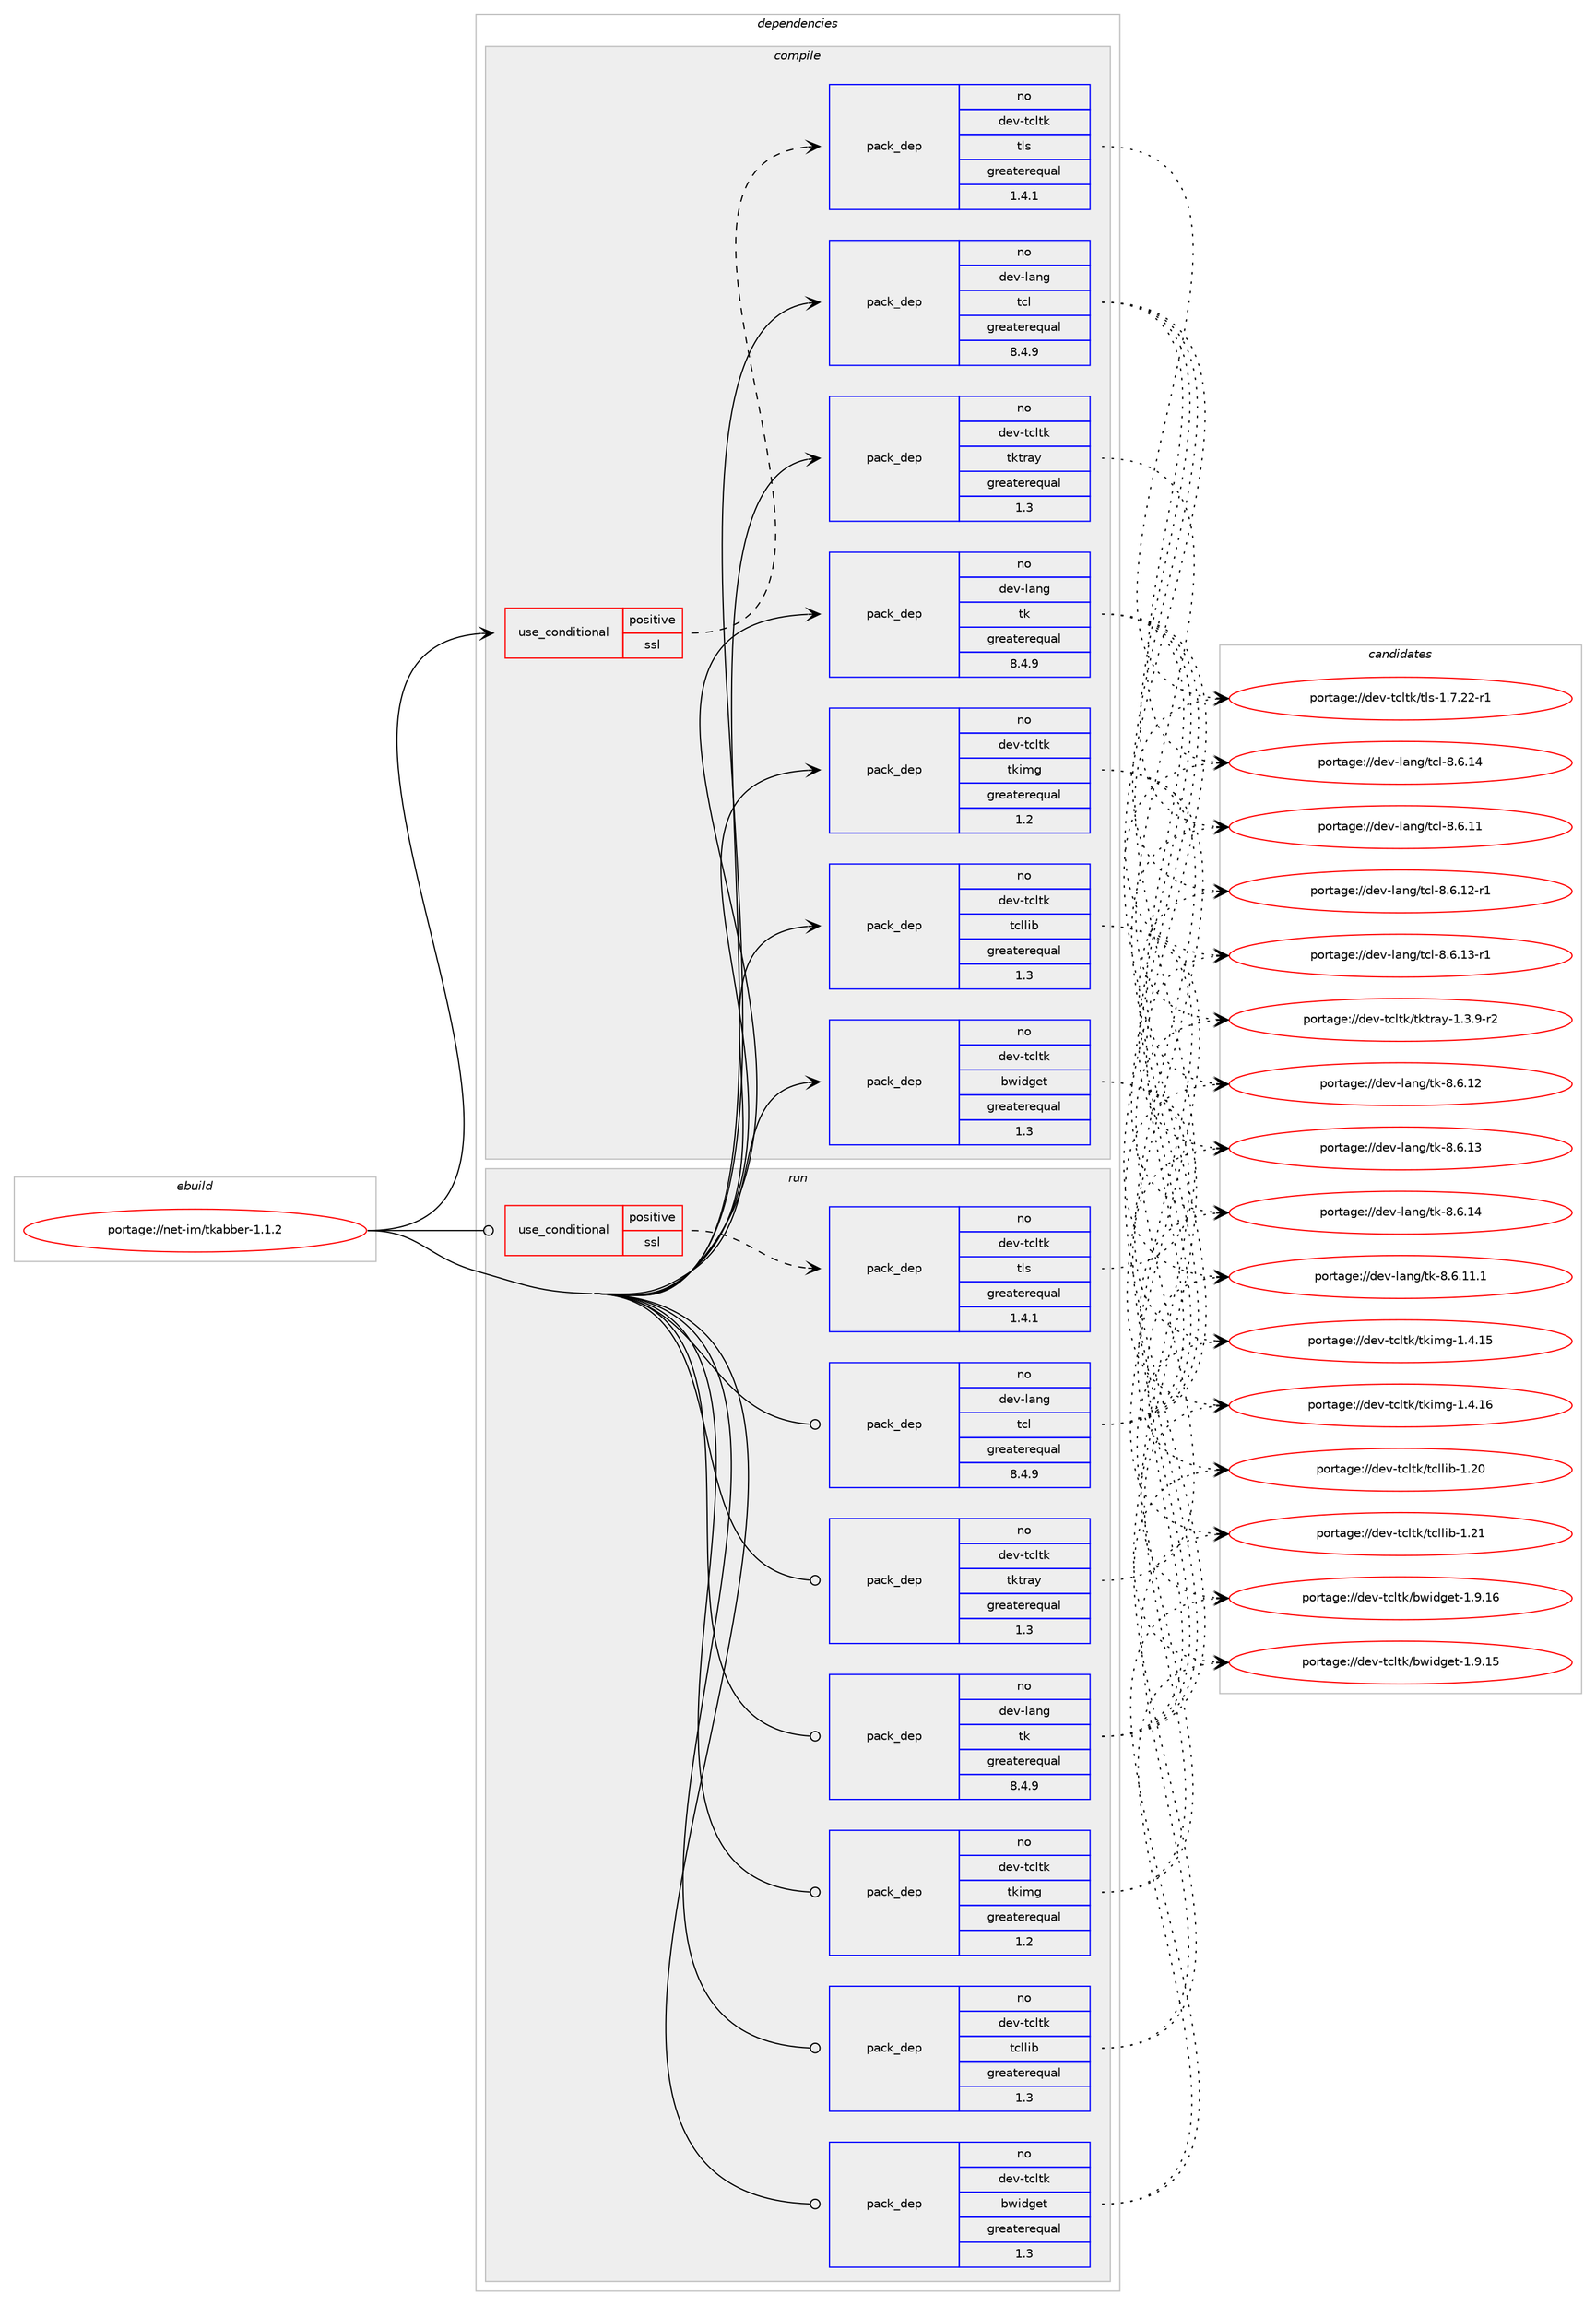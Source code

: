 digraph prolog {

# *************
# Graph options
# *************

newrank=true;
concentrate=true;
compound=true;
graph [rankdir=LR,fontname=Helvetica,fontsize=10,ranksep=1.5];#, ranksep=2.5, nodesep=0.2];
edge  [arrowhead=vee];
node  [fontname=Helvetica,fontsize=10];

# **********
# The ebuild
# **********

subgraph cluster_leftcol {
color=gray;
rank=same;
label=<<i>ebuild</i>>;
id [label="portage://net-im/tkabber-1.1.2", color=red, width=4, href="../net-im/tkabber-1.1.2.svg"];
}

# ****************
# The dependencies
# ****************

subgraph cluster_midcol {
color=gray;
label=<<i>dependencies</i>>;
subgraph cluster_compile {
fillcolor="#eeeeee";
style=filled;
label=<<i>compile</i>>;
subgraph cond219 {
dependency249 [label=<<TABLE BORDER="0" CELLBORDER="1" CELLSPACING="0" CELLPADDING="4"><TR><TD ROWSPAN="3" CELLPADDING="10">use_conditional</TD></TR><TR><TD>positive</TD></TR><TR><TD>ssl</TD></TR></TABLE>>, shape=none, color=red];
subgraph pack30 {
dependency250 [label=<<TABLE BORDER="0" CELLBORDER="1" CELLSPACING="0" CELLPADDING="4" WIDTH="220"><TR><TD ROWSPAN="6" CELLPADDING="30">pack_dep</TD></TR><TR><TD WIDTH="110">no</TD></TR><TR><TD>dev-tcltk</TD></TR><TR><TD>tls</TD></TR><TR><TD>greaterequal</TD></TR><TR><TD>1.4.1</TD></TR></TABLE>>, shape=none, color=blue];
}
dependency249:e -> dependency250:w [weight=20,style="dashed",arrowhead="vee"];
}
id:e -> dependency249:w [weight=20,style="solid",arrowhead="vee"];
subgraph pack31 {
dependency251 [label=<<TABLE BORDER="0" CELLBORDER="1" CELLSPACING="0" CELLPADDING="4" WIDTH="220"><TR><TD ROWSPAN="6" CELLPADDING="30">pack_dep</TD></TR><TR><TD WIDTH="110">no</TD></TR><TR><TD>dev-lang</TD></TR><TR><TD>tcl</TD></TR><TR><TD>greaterequal</TD></TR><TR><TD>8.4.9</TD></TR></TABLE>>, shape=none, color=blue];
}
id:e -> dependency251:w [weight=20,style="solid",arrowhead="vee"];
subgraph pack32 {
dependency252 [label=<<TABLE BORDER="0" CELLBORDER="1" CELLSPACING="0" CELLPADDING="4" WIDTH="220"><TR><TD ROWSPAN="6" CELLPADDING="30">pack_dep</TD></TR><TR><TD WIDTH="110">no</TD></TR><TR><TD>dev-lang</TD></TR><TR><TD>tk</TD></TR><TR><TD>greaterequal</TD></TR><TR><TD>8.4.9</TD></TR></TABLE>>, shape=none, color=blue];
}
id:e -> dependency252:w [weight=20,style="solid",arrowhead="vee"];
subgraph pack33 {
dependency253 [label=<<TABLE BORDER="0" CELLBORDER="1" CELLSPACING="0" CELLPADDING="4" WIDTH="220"><TR><TD ROWSPAN="6" CELLPADDING="30">pack_dep</TD></TR><TR><TD WIDTH="110">no</TD></TR><TR><TD>dev-tcltk</TD></TR><TR><TD>bwidget</TD></TR><TR><TD>greaterequal</TD></TR><TR><TD>1.3</TD></TR></TABLE>>, shape=none, color=blue];
}
id:e -> dependency253:w [weight=20,style="solid",arrowhead="vee"];
subgraph pack34 {
dependency254 [label=<<TABLE BORDER="0" CELLBORDER="1" CELLSPACING="0" CELLPADDING="4" WIDTH="220"><TR><TD ROWSPAN="6" CELLPADDING="30">pack_dep</TD></TR><TR><TD WIDTH="110">no</TD></TR><TR><TD>dev-tcltk</TD></TR><TR><TD>tcllib</TD></TR><TR><TD>greaterequal</TD></TR><TR><TD>1.3</TD></TR></TABLE>>, shape=none, color=blue];
}
id:e -> dependency254:w [weight=20,style="solid",arrowhead="vee"];
subgraph pack35 {
dependency255 [label=<<TABLE BORDER="0" CELLBORDER="1" CELLSPACING="0" CELLPADDING="4" WIDTH="220"><TR><TD ROWSPAN="6" CELLPADDING="30">pack_dep</TD></TR><TR><TD WIDTH="110">no</TD></TR><TR><TD>dev-tcltk</TD></TR><TR><TD>tkimg</TD></TR><TR><TD>greaterequal</TD></TR><TR><TD>1.2</TD></TR></TABLE>>, shape=none, color=blue];
}
id:e -> dependency255:w [weight=20,style="solid",arrowhead="vee"];
subgraph pack36 {
dependency256 [label=<<TABLE BORDER="0" CELLBORDER="1" CELLSPACING="0" CELLPADDING="4" WIDTH="220"><TR><TD ROWSPAN="6" CELLPADDING="30">pack_dep</TD></TR><TR><TD WIDTH="110">no</TD></TR><TR><TD>dev-tcltk</TD></TR><TR><TD>tktray</TD></TR><TR><TD>greaterequal</TD></TR><TR><TD>1.3</TD></TR></TABLE>>, shape=none, color=blue];
}
id:e -> dependency256:w [weight=20,style="solid",arrowhead="vee"];
}
subgraph cluster_compileandrun {
fillcolor="#eeeeee";
style=filled;
label=<<i>compile and run</i>>;
}
subgraph cluster_run {
fillcolor="#eeeeee";
style=filled;
label=<<i>run</i>>;
subgraph cond220 {
dependency257 [label=<<TABLE BORDER="0" CELLBORDER="1" CELLSPACING="0" CELLPADDING="4"><TR><TD ROWSPAN="3" CELLPADDING="10">use_conditional</TD></TR><TR><TD>positive</TD></TR><TR><TD>ssl</TD></TR></TABLE>>, shape=none, color=red];
subgraph pack37 {
dependency258 [label=<<TABLE BORDER="0" CELLBORDER="1" CELLSPACING="0" CELLPADDING="4" WIDTH="220"><TR><TD ROWSPAN="6" CELLPADDING="30">pack_dep</TD></TR><TR><TD WIDTH="110">no</TD></TR><TR><TD>dev-tcltk</TD></TR><TR><TD>tls</TD></TR><TR><TD>greaterequal</TD></TR><TR><TD>1.4.1</TD></TR></TABLE>>, shape=none, color=blue];
}
dependency257:e -> dependency258:w [weight=20,style="dashed",arrowhead="vee"];
}
id:e -> dependency257:w [weight=20,style="solid",arrowhead="odot"];
subgraph pack38 {
dependency259 [label=<<TABLE BORDER="0" CELLBORDER="1" CELLSPACING="0" CELLPADDING="4" WIDTH="220"><TR><TD ROWSPAN="6" CELLPADDING="30">pack_dep</TD></TR><TR><TD WIDTH="110">no</TD></TR><TR><TD>dev-lang</TD></TR><TR><TD>tcl</TD></TR><TR><TD>greaterequal</TD></TR><TR><TD>8.4.9</TD></TR></TABLE>>, shape=none, color=blue];
}
id:e -> dependency259:w [weight=20,style="solid",arrowhead="odot"];
subgraph pack39 {
dependency260 [label=<<TABLE BORDER="0" CELLBORDER="1" CELLSPACING="0" CELLPADDING="4" WIDTH="220"><TR><TD ROWSPAN="6" CELLPADDING="30">pack_dep</TD></TR><TR><TD WIDTH="110">no</TD></TR><TR><TD>dev-lang</TD></TR><TR><TD>tk</TD></TR><TR><TD>greaterequal</TD></TR><TR><TD>8.4.9</TD></TR></TABLE>>, shape=none, color=blue];
}
id:e -> dependency260:w [weight=20,style="solid",arrowhead="odot"];
subgraph pack40 {
dependency261 [label=<<TABLE BORDER="0" CELLBORDER="1" CELLSPACING="0" CELLPADDING="4" WIDTH="220"><TR><TD ROWSPAN="6" CELLPADDING="30">pack_dep</TD></TR><TR><TD WIDTH="110">no</TD></TR><TR><TD>dev-tcltk</TD></TR><TR><TD>bwidget</TD></TR><TR><TD>greaterequal</TD></TR><TR><TD>1.3</TD></TR></TABLE>>, shape=none, color=blue];
}
id:e -> dependency261:w [weight=20,style="solid",arrowhead="odot"];
subgraph pack41 {
dependency262 [label=<<TABLE BORDER="0" CELLBORDER="1" CELLSPACING="0" CELLPADDING="4" WIDTH="220"><TR><TD ROWSPAN="6" CELLPADDING="30">pack_dep</TD></TR><TR><TD WIDTH="110">no</TD></TR><TR><TD>dev-tcltk</TD></TR><TR><TD>tcllib</TD></TR><TR><TD>greaterequal</TD></TR><TR><TD>1.3</TD></TR></TABLE>>, shape=none, color=blue];
}
id:e -> dependency262:w [weight=20,style="solid",arrowhead="odot"];
subgraph pack42 {
dependency263 [label=<<TABLE BORDER="0" CELLBORDER="1" CELLSPACING="0" CELLPADDING="4" WIDTH="220"><TR><TD ROWSPAN="6" CELLPADDING="30">pack_dep</TD></TR><TR><TD WIDTH="110">no</TD></TR><TR><TD>dev-tcltk</TD></TR><TR><TD>tkimg</TD></TR><TR><TD>greaterequal</TD></TR><TR><TD>1.2</TD></TR></TABLE>>, shape=none, color=blue];
}
id:e -> dependency263:w [weight=20,style="solid",arrowhead="odot"];
subgraph pack43 {
dependency264 [label=<<TABLE BORDER="0" CELLBORDER="1" CELLSPACING="0" CELLPADDING="4" WIDTH="220"><TR><TD ROWSPAN="6" CELLPADDING="30">pack_dep</TD></TR><TR><TD WIDTH="110">no</TD></TR><TR><TD>dev-tcltk</TD></TR><TR><TD>tktray</TD></TR><TR><TD>greaterequal</TD></TR><TR><TD>1.3</TD></TR></TABLE>>, shape=none, color=blue];
}
id:e -> dependency264:w [weight=20,style="solid",arrowhead="odot"];
}
}

# **************
# The candidates
# **************

subgraph cluster_choices {
rank=same;
color=gray;
label=<<i>candidates</i>>;

subgraph choice30 {
color=black;
nodesep=1;
choice100101118451169910811610747116108115454946554650504511449 [label="portage://dev-tcltk/tls-1.7.22-r1", color=red, width=4,href="../dev-tcltk/tls-1.7.22-r1.svg"];
dependency250:e -> choice100101118451169910811610747116108115454946554650504511449:w [style=dotted,weight="100"];
}
subgraph choice31 {
color=black;
nodesep=1;
choice1001011184510897110103471169910845564654464949 [label="portage://dev-lang/tcl-8.6.11", color=red, width=4,href="../dev-lang/tcl-8.6.11.svg"];
choice10010111845108971101034711699108455646544649504511449 [label="portage://dev-lang/tcl-8.6.12-r1", color=red, width=4,href="../dev-lang/tcl-8.6.12-r1.svg"];
choice10010111845108971101034711699108455646544649514511449 [label="portage://dev-lang/tcl-8.6.13-r1", color=red, width=4,href="../dev-lang/tcl-8.6.13-r1.svg"];
choice1001011184510897110103471169910845564654464952 [label="portage://dev-lang/tcl-8.6.14", color=red, width=4,href="../dev-lang/tcl-8.6.14.svg"];
dependency251:e -> choice1001011184510897110103471169910845564654464949:w [style=dotted,weight="100"];
dependency251:e -> choice10010111845108971101034711699108455646544649504511449:w [style=dotted,weight="100"];
dependency251:e -> choice10010111845108971101034711699108455646544649514511449:w [style=dotted,weight="100"];
dependency251:e -> choice1001011184510897110103471169910845564654464952:w [style=dotted,weight="100"];
}
subgraph choice32 {
color=black;
nodesep=1;
choice100101118451089711010347116107455646544649494649 [label="portage://dev-lang/tk-8.6.11.1", color=red, width=4,href="../dev-lang/tk-8.6.11.1.svg"];
choice10010111845108971101034711610745564654464950 [label="portage://dev-lang/tk-8.6.12", color=red, width=4,href="../dev-lang/tk-8.6.12.svg"];
choice10010111845108971101034711610745564654464951 [label="portage://dev-lang/tk-8.6.13", color=red, width=4,href="../dev-lang/tk-8.6.13.svg"];
choice10010111845108971101034711610745564654464952 [label="portage://dev-lang/tk-8.6.14", color=red, width=4,href="../dev-lang/tk-8.6.14.svg"];
dependency252:e -> choice100101118451089711010347116107455646544649494649:w [style=dotted,weight="100"];
dependency252:e -> choice10010111845108971101034711610745564654464950:w [style=dotted,weight="100"];
dependency252:e -> choice10010111845108971101034711610745564654464951:w [style=dotted,weight="100"];
dependency252:e -> choice10010111845108971101034711610745564654464952:w [style=dotted,weight="100"];
}
subgraph choice33 {
color=black;
nodesep=1;
choice1001011184511699108116107479811910510010310111645494657464953 [label="portage://dev-tcltk/bwidget-1.9.15", color=red, width=4,href="../dev-tcltk/bwidget-1.9.15.svg"];
choice1001011184511699108116107479811910510010310111645494657464954 [label="portage://dev-tcltk/bwidget-1.9.16", color=red, width=4,href="../dev-tcltk/bwidget-1.9.16.svg"];
dependency253:e -> choice1001011184511699108116107479811910510010310111645494657464953:w [style=dotted,weight="100"];
dependency253:e -> choice1001011184511699108116107479811910510010310111645494657464954:w [style=dotted,weight="100"];
}
subgraph choice34 {
color=black;
nodesep=1;
choice10010111845116991081161074711699108108105984549465048 [label="portage://dev-tcltk/tcllib-1.20", color=red, width=4,href="../dev-tcltk/tcllib-1.20.svg"];
choice10010111845116991081161074711699108108105984549465049 [label="portage://dev-tcltk/tcllib-1.21", color=red, width=4,href="../dev-tcltk/tcllib-1.21.svg"];
dependency254:e -> choice10010111845116991081161074711699108108105984549465048:w [style=dotted,weight="100"];
dependency254:e -> choice10010111845116991081161074711699108108105984549465049:w [style=dotted,weight="100"];
}
subgraph choice35 {
color=black;
nodesep=1;
choice10010111845116991081161074711610710510910345494652464953 [label="portage://dev-tcltk/tkimg-1.4.15", color=red, width=4,href="../dev-tcltk/tkimg-1.4.15.svg"];
choice10010111845116991081161074711610710510910345494652464954 [label="portage://dev-tcltk/tkimg-1.4.16", color=red, width=4,href="../dev-tcltk/tkimg-1.4.16.svg"];
dependency255:e -> choice10010111845116991081161074711610710510910345494652464953:w [style=dotted,weight="100"];
dependency255:e -> choice10010111845116991081161074711610710510910345494652464954:w [style=dotted,weight="100"];
}
subgraph choice36 {
color=black;
nodesep=1;
choice100101118451169910811610747116107116114971214549465146574511450 [label="portage://dev-tcltk/tktray-1.3.9-r2", color=red, width=4,href="../dev-tcltk/tktray-1.3.9-r2.svg"];
dependency256:e -> choice100101118451169910811610747116107116114971214549465146574511450:w [style=dotted,weight="100"];
}
subgraph choice37 {
color=black;
nodesep=1;
choice100101118451169910811610747116108115454946554650504511449 [label="portage://dev-tcltk/tls-1.7.22-r1", color=red, width=4,href="../dev-tcltk/tls-1.7.22-r1.svg"];
dependency258:e -> choice100101118451169910811610747116108115454946554650504511449:w [style=dotted,weight="100"];
}
subgraph choice38 {
color=black;
nodesep=1;
choice1001011184510897110103471169910845564654464949 [label="portage://dev-lang/tcl-8.6.11", color=red, width=4,href="../dev-lang/tcl-8.6.11.svg"];
choice10010111845108971101034711699108455646544649504511449 [label="portage://dev-lang/tcl-8.6.12-r1", color=red, width=4,href="../dev-lang/tcl-8.6.12-r1.svg"];
choice10010111845108971101034711699108455646544649514511449 [label="portage://dev-lang/tcl-8.6.13-r1", color=red, width=4,href="../dev-lang/tcl-8.6.13-r1.svg"];
choice1001011184510897110103471169910845564654464952 [label="portage://dev-lang/tcl-8.6.14", color=red, width=4,href="../dev-lang/tcl-8.6.14.svg"];
dependency259:e -> choice1001011184510897110103471169910845564654464949:w [style=dotted,weight="100"];
dependency259:e -> choice10010111845108971101034711699108455646544649504511449:w [style=dotted,weight="100"];
dependency259:e -> choice10010111845108971101034711699108455646544649514511449:w [style=dotted,weight="100"];
dependency259:e -> choice1001011184510897110103471169910845564654464952:w [style=dotted,weight="100"];
}
subgraph choice39 {
color=black;
nodesep=1;
choice100101118451089711010347116107455646544649494649 [label="portage://dev-lang/tk-8.6.11.1", color=red, width=4,href="../dev-lang/tk-8.6.11.1.svg"];
choice10010111845108971101034711610745564654464950 [label="portage://dev-lang/tk-8.6.12", color=red, width=4,href="../dev-lang/tk-8.6.12.svg"];
choice10010111845108971101034711610745564654464951 [label="portage://dev-lang/tk-8.6.13", color=red, width=4,href="../dev-lang/tk-8.6.13.svg"];
choice10010111845108971101034711610745564654464952 [label="portage://dev-lang/tk-8.6.14", color=red, width=4,href="../dev-lang/tk-8.6.14.svg"];
dependency260:e -> choice100101118451089711010347116107455646544649494649:w [style=dotted,weight="100"];
dependency260:e -> choice10010111845108971101034711610745564654464950:w [style=dotted,weight="100"];
dependency260:e -> choice10010111845108971101034711610745564654464951:w [style=dotted,weight="100"];
dependency260:e -> choice10010111845108971101034711610745564654464952:w [style=dotted,weight="100"];
}
subgraph choice40 {
color=black;
nodesep=1;
choice1001011184511699108116107479811910510010310111645494657464953 [label="portage://dev-tcltk/bwidget-1.9.15", color=red, width=4,href="../dev-tcltk/bwidget-1.9.15.svg"];
choice1001011184511699108116107479811910510010310111645494657464954 [label="portage://dev-tcltk/bwidget-1.9.16", color=red, width=4,href="../dev-tcltk/bwidget-1.9.16.svg"];
dependency261:e -> choice1001011184511699108116107479811910510010310111645494657464953:w [style=dotted,weight="100"];
dependency261:e -> choice1001011184511699108116107479811910510010310111645494657464954:w [style=dotted,weight="100"];
}
subgraph choice41 {
color=black;
nodesep=1;
choice10010111845116991081161074711699108108105984549465048 [label="portage://dev-tcltk/tcllib-1.20", color=red, width=4,href="../dev-tcltk/tcllib-1.20.svg"];
choice10010111845116991081161074711699108108105984549465049 [label="portage://dev-tcltk/tcllib-1.21", color=red, width=4,href="../dev-tcltk/tcllib-1.21.svg"];
dependency262:e -> choice10010111845116991081161074711699108108105984549465048:w [style=dotted,weight="100"];
dependency262:e -> choice10010111845116991081161074711699108108105984549465049:w [style=dotted,weight="100"];
}
subgraph choice42 {
color=black;
nodesep=1;
choice10010111845116991081161074711610710510910345494652464953 [label="portage://dev-tcltk/tkimg-1.4.15", color=red, width=4,href="../dev-tcltk/tkimg-1.4.15.svg"];
choice10010111845116991081161074711610710510910345494652464954 [label="portage://dev-tcltk/tkimg-1.4.16", color=red, width=4,href="../dev-tcltk/tkimg-1.4.16.svg"];
dependency263:e -> choice10010111845116991081161074711610710510910345494652464953:w [style=dotted,weight="100"];
dependency263:e -> choice10010111845116991081161074711610710510910345494652464954:w [style=dotted,weight="100"];
}
subgraph choice43 {
color=black;
nodesep=1;
choice100101118451169910811610747116107116114971214549465146574511450 [label="portage://dev-tcltk/tktray-1.3.9-r2", color=red, width=4,href="../dev-tcltk/tktray-1.3.9-r2.svg"];
dependency264:e -> choice100101118451169910811610747116107116114971214549465146574511450:w [style=dotted,weight="100"];
}
}

}
